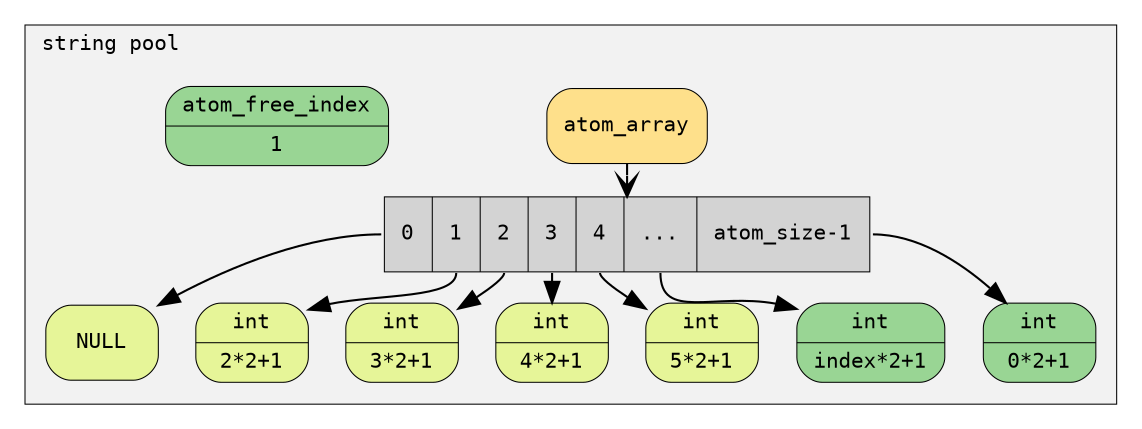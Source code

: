 digraph {
	compound=true
	fontname="Inconsolata, Consolas"
	fontsize=10
	margin="0,0"
	ranksep=0.2
	penwidth=0.5
	graph [
		rankdir = "TR"
	];
	node [fontname="Inconsolata, Consolas", fontsize=10, penwidth=0.5]
	edge [fontname="Inconsolata, Consolas", fontsize=10]

	subgraph cluster1 {
		margin="10,10"
		labeljust="left"
		label = "string pool"
		style=filled
		fillcolor=gray95
		node [shape=Mrecord, style=filled, colorscheme=spectral7]
		
		root [label="{atom_array}", fillcolor=3]

		{			
			NULL [label="{NULL}", fillcolor=5]
			null [label="{int|2*2+1}", fillcolor=5]
			false [label="{int|3*2+1}", fillcolor=5]
			true [label="{int|4*2+1}", fillcolor=5]
			0 [label="{int|5*2+1}", fillcolor=5]
			1 [label="{int|index*2+1}", fillcolor=6]
			end [label="{int|0*2+1}", fillcolor=6]

			atom_free_index [label="{atom_free_index|1}", fillcolor=6]

			atom_array [
			label="<f0> 0| <f1> 1| <f2> 2| <f3> 3| <f4> 4| <f5> ...| <f6> atom_size-1", 
			shape="record"
			];
			"atom_array":f0 -> NULL[];
			"atom_array":f1 -> null[];
			"atom_array":f2 -> false[];
			"atom_array":f3 -> true[];
			"atom_array":f4 -> 0[];
			"atom_array":f5 -> 1[];
			"atom_array":f6 -> end[];
		}



		edge [arrowhead=vee]
		root -> { atom_array }			
	}
}

